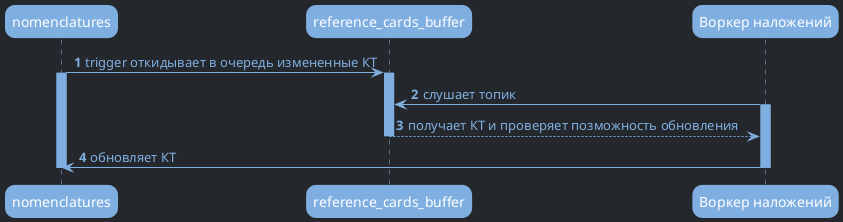 @startuml
skinparam DefaultFontColor #7fafe1
skinparam BackgroundColor #24272b
skinparam roundcorner 20

skinparam sequence {
    ArrowColor #7fafe1
    LifeLineBorderColor #7fafe1 
    LifeLineBackgroundColor #7fafe1
    ParticipantBorderColor #7fafe1 
    ParticipantBackgroundColor #7fafe1 
    ParticipantFontColor white

    ActorBorderColor #7fafe1 
    ActorBackgroundColor #7fafe1
}
autonumber

participant nomenclatures as db
participant "reference_cards_buffer" as kafka
participant "Воркер наложений" as worker

db -> kafka: trigger откидывает в очередь измененные КТ
activate db
activate kafka
worker -> kafka: слушает топик
activate worker
kafka --> worker: получает КТ и проверяет позможность обновления
deactivate kafka
worker -> db: обновляет КТ
deactivate db
deactivate worker


@enduml